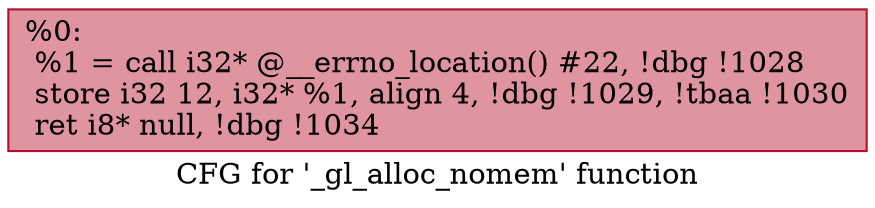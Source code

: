 digraph "CFG for '_gl_alloc_nomem' function" {
	label="CFG for '_gl_alloc_nomem' function";

	Node0x25195c0 [shape=record,color="#b70d28ff", style=filled, fillcolor="#b70d2870",label="{%0:\l  %1 = call i32* @__errno_location() #22, !dbg !1028\l  store i32 12, i32* %1, align 4, !dbg !1029, !tbaa !1030\l  ret i8* null, !dbg !1034\l}"];
}
